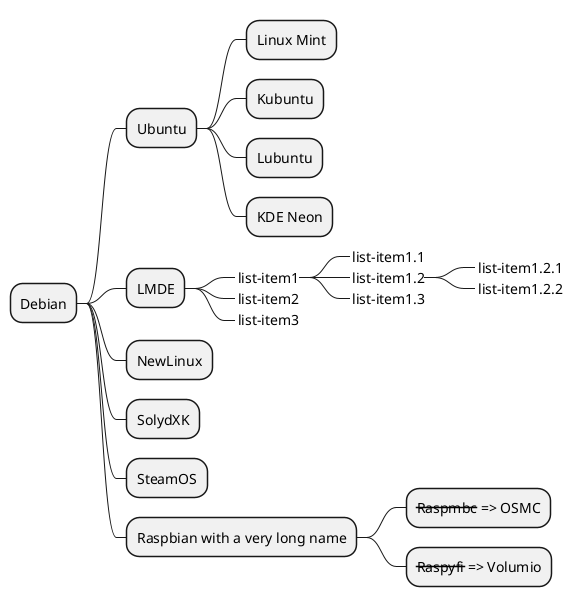 @startmindmap

* Debian
** Ubuntu
*** Linux Mint
*** Kubuntu
*** Lubuntu
*** KDE Neon
** LMDE
***_ list-item1
****_ list-item1.1
****_ list-item1.2
*****_ list-item1.2.1
*****_ list-item1.2.2
****_ list-item1.3
***_ list-item2
***_ list-item3
** NewLinux
** SolydXK
** SteamOS
** Raspbian with a very long name
*** <s>Raspmbc</s> => OSMC
*** <s>Raspyfi</s> => Volumio
@endmindmap